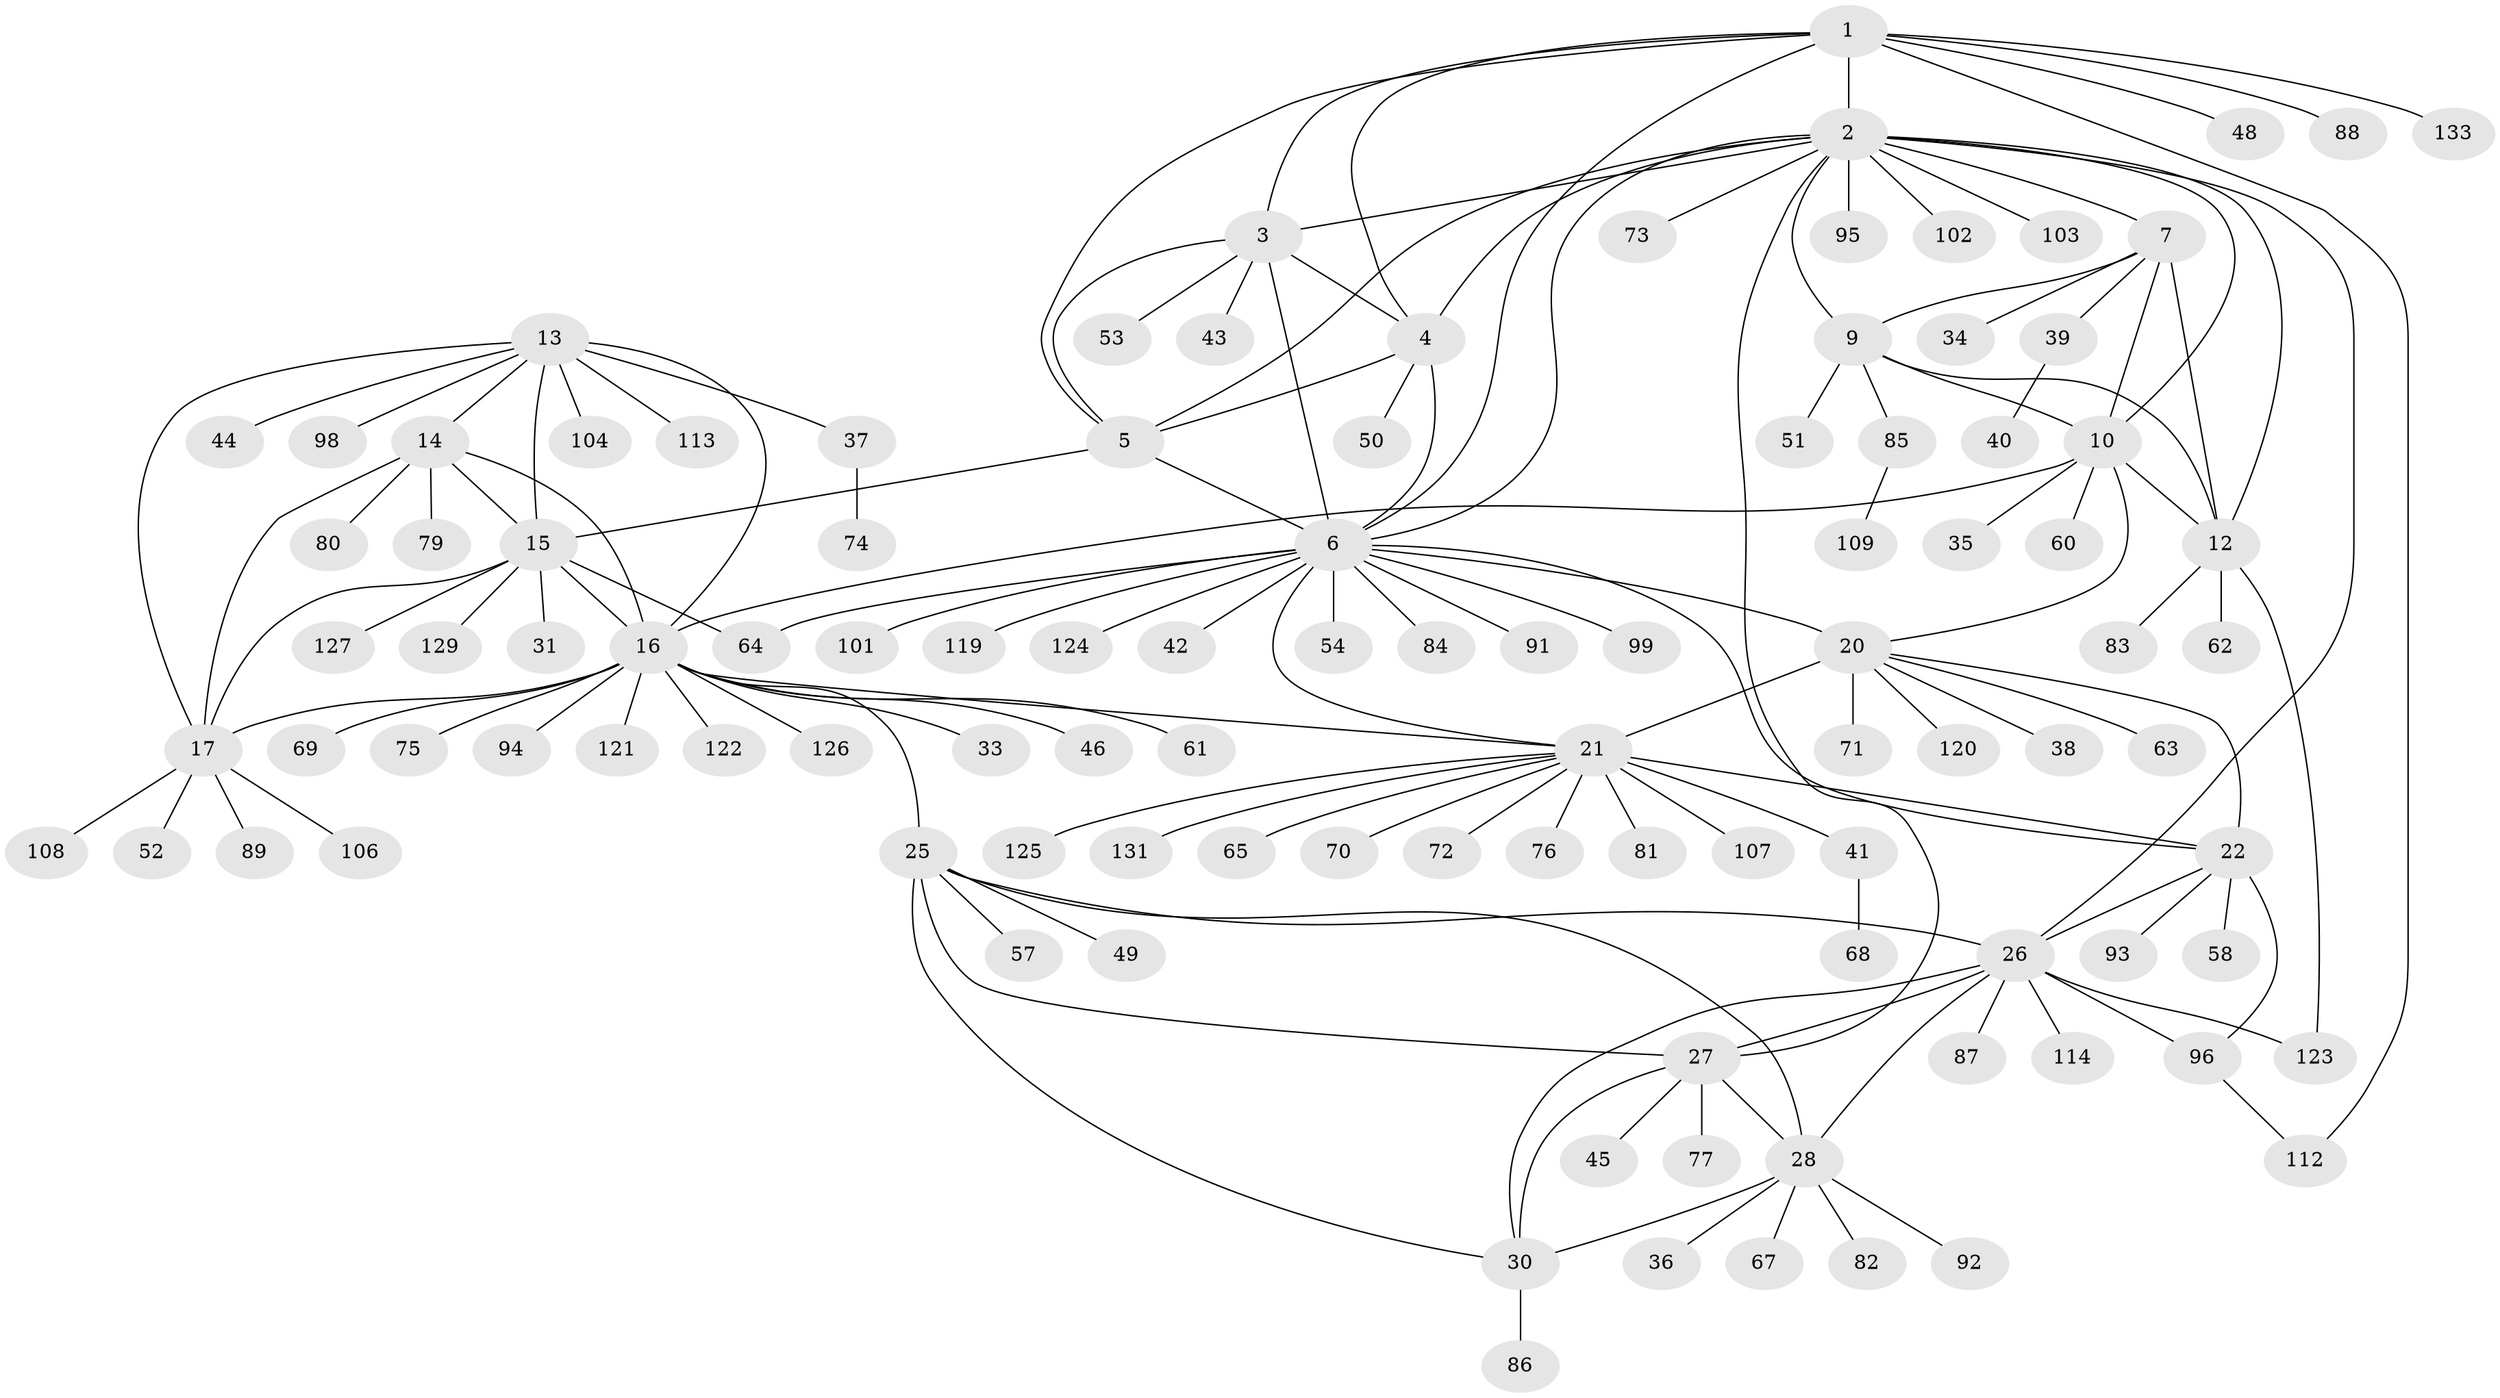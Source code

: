 // original degree distribution, {9: 0.03007518796992481, 10: 0.05263157894736842, 8: 0.05263157894736842, 7: 0.05263157894736842, 11: 0.015037593984962405, 12: 0.015037593984962405, 5: 0.007518796992481203, 1: 0.6466165413533834, 2: 0.10526315789473684, 3: 0.015037593984962405, 4: 0.007518796992481203}
// Generated by graph-tools (version 1.1) at 2025/11/02/27/25 16:11:32]
// undirected, 106 vertices, 146 edges
graph export_dot {
graph [start="1"]
  node [color=gray90,style=filled];
  1;
  2 [super="+8"];
  3 [super="+110"];
  4 [super="+47"];
  5 [super="+128"];
  6 [super="+19"];
  7 [super="+56"];
  9;
  10 [super="+11"];
  12;
  13 [super="+117"];
  14 [super="+78"];
  15 [super="+32"];
  16 [super="+18"];
  17 [super="+90"];
  20 [super="+23"];
  21 [super="+24"];
  22 [super="+66"];
  25 [super="+55"];
  26 [super="+100"];
  27 [super="+105"];
  28 [super="+29"];
  30 [super="+115"];
  31;
  33;
  34;
  35;
  36;
  37;
  38;
  39;
  40;
  41 [super="+111"];
  42 [super="+59"];
  43 [super="+97"];
  44;
  45;
  46;
  48;
  49;
  50;
  51;
  52;
  53;
  54;
  57;
  58;
  60;
  61;
  62;
  63;
  64;
  65;
  67;
  68;
  69;
  70;
  71;
  72;
  73;
  74;
  75;
  76;
  77;
  79;
  80;
  81;
  82;
  83 [super="+116"];
  84;
  85;
  86;
  87;
  88 [super="+132"];
  89;
  91 [super="+118"];
  92;
  93;
  94;
  95;
  96;
  98;
  99 [super="+130"];
  101;
  102;
  103;
  104;
  106;
  107;
  108;
  109;
  112;
  113;
  114;
  119;
  120;
  121;
  122;
  123;
  124;
  125;
  126;
  127;
  129;
  131;
  133;
  1 -- 2;
  1 -- 3;
  1 -- 4;
  1 -- 5;
  1 -- 6;
  1 -- 48;
  1 -- 88;
  1 -- 112;
  1 -- 133;
  2 -- 3;
  2 -- 4;
  2 -- 5;
  2 -- 6;
  2 -- 27;
  2 -- 73;
  2 -- 102;
  2 -- 103;
  2 -- 7;
  2 -- 9;
  2 -- 10 [weight=2];
  2 -- 12;
  2 -- 26;
  2 -- 95;
  3 -- 4;
  3 -- 5;
  3 -- 6;
  3 -- 43;
  3 -- 53;
  4 -- 5;
  4 -- 6;
  4 -- 50;
  5 -- 6;
  5 -- 15;
  6 -- 64;
  6 -- 84;
  6 -- 99;
  6 -- 101;
  6 -- 42;
  6 -- 20 [weight=2];
  6 -- 21 [weight=2];
  6 -- 22;
  6 -- 54;
  6 -- 119;
  6 -- 91;
  6 -- 124;
  7 -- 9;
  7 -- 10 [weight=2];
  7 -- 12;
  7 -- 34;
  7 -- 39;
  9 -- 10 [weight=2];
  9 -- 12;
  9 -- 51;
  9 -- 85;
  10 -- 12 [weight=2];
  10 -- 16;
  10 -- 60;
  10 -- 35;
  10 -- 20;
  12 -- 62;
  12 -- 83;
  12 -- 123;
  13 -- 14;
  13 -- 15;
  13 -- 16 [weight=2];
  13 -- 17;
  13 -- 37;
  13 -- 44;
  13 -- 98;
  13 -- 104;
  13 -- 113;
  14 -- 15;
  14 -- 16 [weight=2];
  14 -- 17;
  14 -- 79;
  14 -- 80;
  15 -- 16 [weight=2];
  15 -- 17;
  15 -- 31;
  15 -- 127;
  15 -- 129;
  15 -- 64;
  16 -- 17 [weight=2];
  16 -- 21;
  16 -- 25;
  16 -- 61;
  16 -- 75;
  16 -- 121;
  16 -- 122;
  16 -- 33;
  16 -- 69;
  16 -- 46;
  16 -- 126;
  16 -- 94;
  17 -- 52;
  17 -- 89;
  17 -- 106;
  17 -- 108;
  20 -- 21 [weight=4];
  20 -- 22 [weight=2];
  20 -- 71;
  20 -- 38;
  20 -- 120;
  20 -- 63;
  21 -- 22 [weight=2];
  21 -- 76;
  21 -- 81;
  21 -- 107;
  21 -- 131;
  21 -- 65;
  21 -- 70;
  21 -- 72;
  21 -- 41;
  21 -- 125;
  22 -- 26;
  22 -- 58;
  22 -- 96;
  22 -- 93;
  25 -- 26;
  25 -- 27;
  25 -- 28 [weight=2];
  25 -- 30;
  25 -- 49;
  25 -- 57;
  26 -- 27;
  26 -- 28 [weight=2];
  26 -- 30;
  26 -- 87;
  26 -- 96 [weight=2];
  26 -- 114;
  26 -- 123;
  27 -- 28 [weight=2];
  27 -- 30;
  27 -- 45;
  27 -- 77;
  28 -- 30 [weight=2];
  28 -- 36;
  28 -- 67;
  28 -- 82;
  28 -- 92;
  30 -- 86;
  37 -- 74;
  39 -- 40;
  41 -- 68;
  85 -- 109;
  96 -- 112;
}
